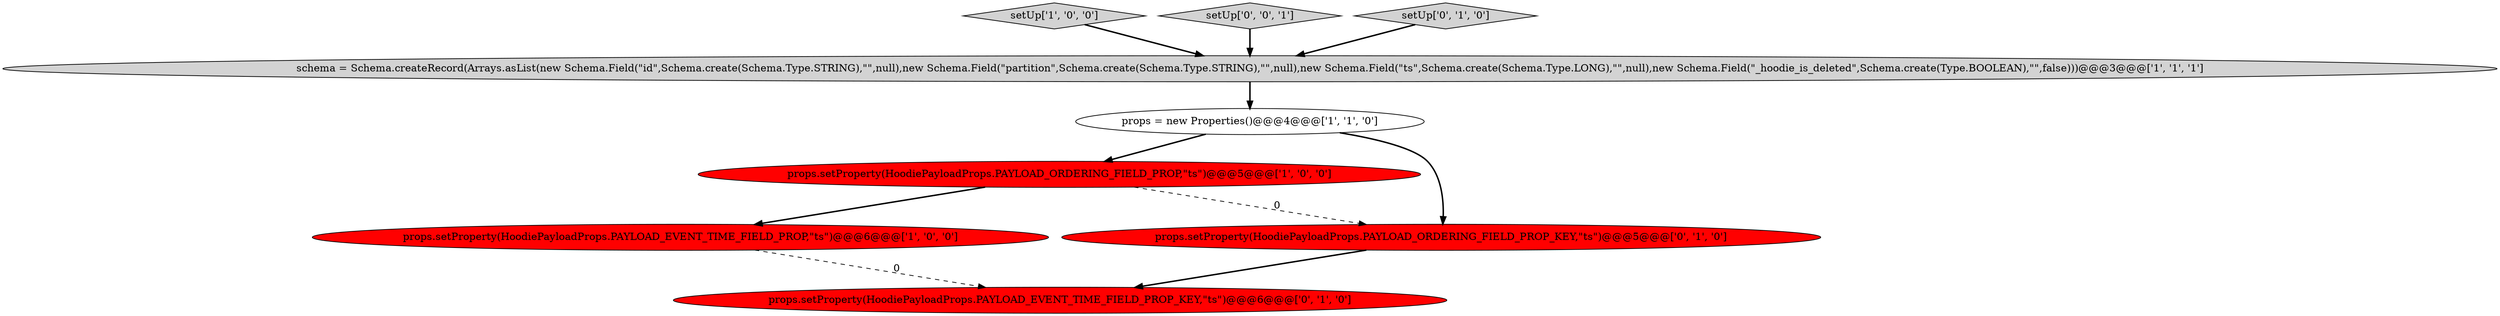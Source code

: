 digraph {
0 [style = filled, label = "schema = Schema.createRecord(Arrays.asList(new Schema.Field(\"id\",Schema.create(Schema.Type.STRING),\"\",null),new Schema.Field(\"partition\",Schema.create(Schema.Type.STRING),\"\",null),new Schema.Field(\"ts\",Schema.create(Schema.Type.LONG),\"\",null),new Schema.Field(\"_hoodie_is_deleted\",Schema.create(Type.BOOLEAN),\"\",false)))@@@3@@@['1', '1', '1']", fillcolor = lightgray, shape = ellipse image = "AAA0AAABBB1BBB"];
4 [style = filled, label = "setUp['1', '0', '0']", fillcolor = lightgray, shape = diamond image = "AAA0AAABBB1BBB"];
2 [style = filled, label = "props.setProperty(HoodiePayloadProps.PAYLOAD_ORDERING_FIELD_PROP,\"ts\")@@@5@@@['1', '0', '0']", fillcolor = red, shape = ellipse image = "AAA1AAABBB1BBB"];
7 [style = filled, label = "props.setProperty(HoodiePayloadProps.PAYLOAD_EVENT_TIME_FIELD_PROP_KEY,\"ts\")@@@6@@@['0', '1', '0']", fillcolor = red, shape = ellipse image = "AAA1AAABBB2BBB"];
5 [style = filled, label = "props.setProperty(HoodiePayloadProps.PAYLOAD_ORDERING_FIELD_PROP_KEY,\"ts\")@@@5@@@['0', '1', '0']", fillcolor = red, shape = ellipse image = "AAA1AAABBB2BBB"];
8 [style = filled, label = "setUp['0', '0', '1']", fillcolor = lightgray, shape = diamond image = "AAA0AAABBB3BBB"];
6 [style = filled, label = "setUp['0', '1', '0']", fillcolor = lightgray, shape = diamond image = "AAA0AAABBB2BBB"];
3 [style = filled, label = "props = new Properties()@@@4@@@['1', '1', '0']", fillcolor = white, shape = ellipse image = "AAA0AAABBB1BBB"];
1 [style = filled, label = "props.setProperty(HoodiePayloadProps.PAYLOAD_EVENT_TIME_FIELD_PROP,\"ts\")@@@6@@@['1', '0', '0']", fillcolor = red, shape = ellipse image = "AAA1AAABBB1BBB"];
8->0 [style = bold, label=""];
0->3 [style = bold, label=""];
5->7 [style = bold, label=""];
2->5 [style = dashed, label="0"];
3->5 [style = bold, label=""];
6->0 [style = bold, label=""];
1->7 [style = dashed, label="0"];
3->2 [style = bold, label=""];
2->1 [style = bold, label=""];
4->0 [style = bold, label=""];
}
